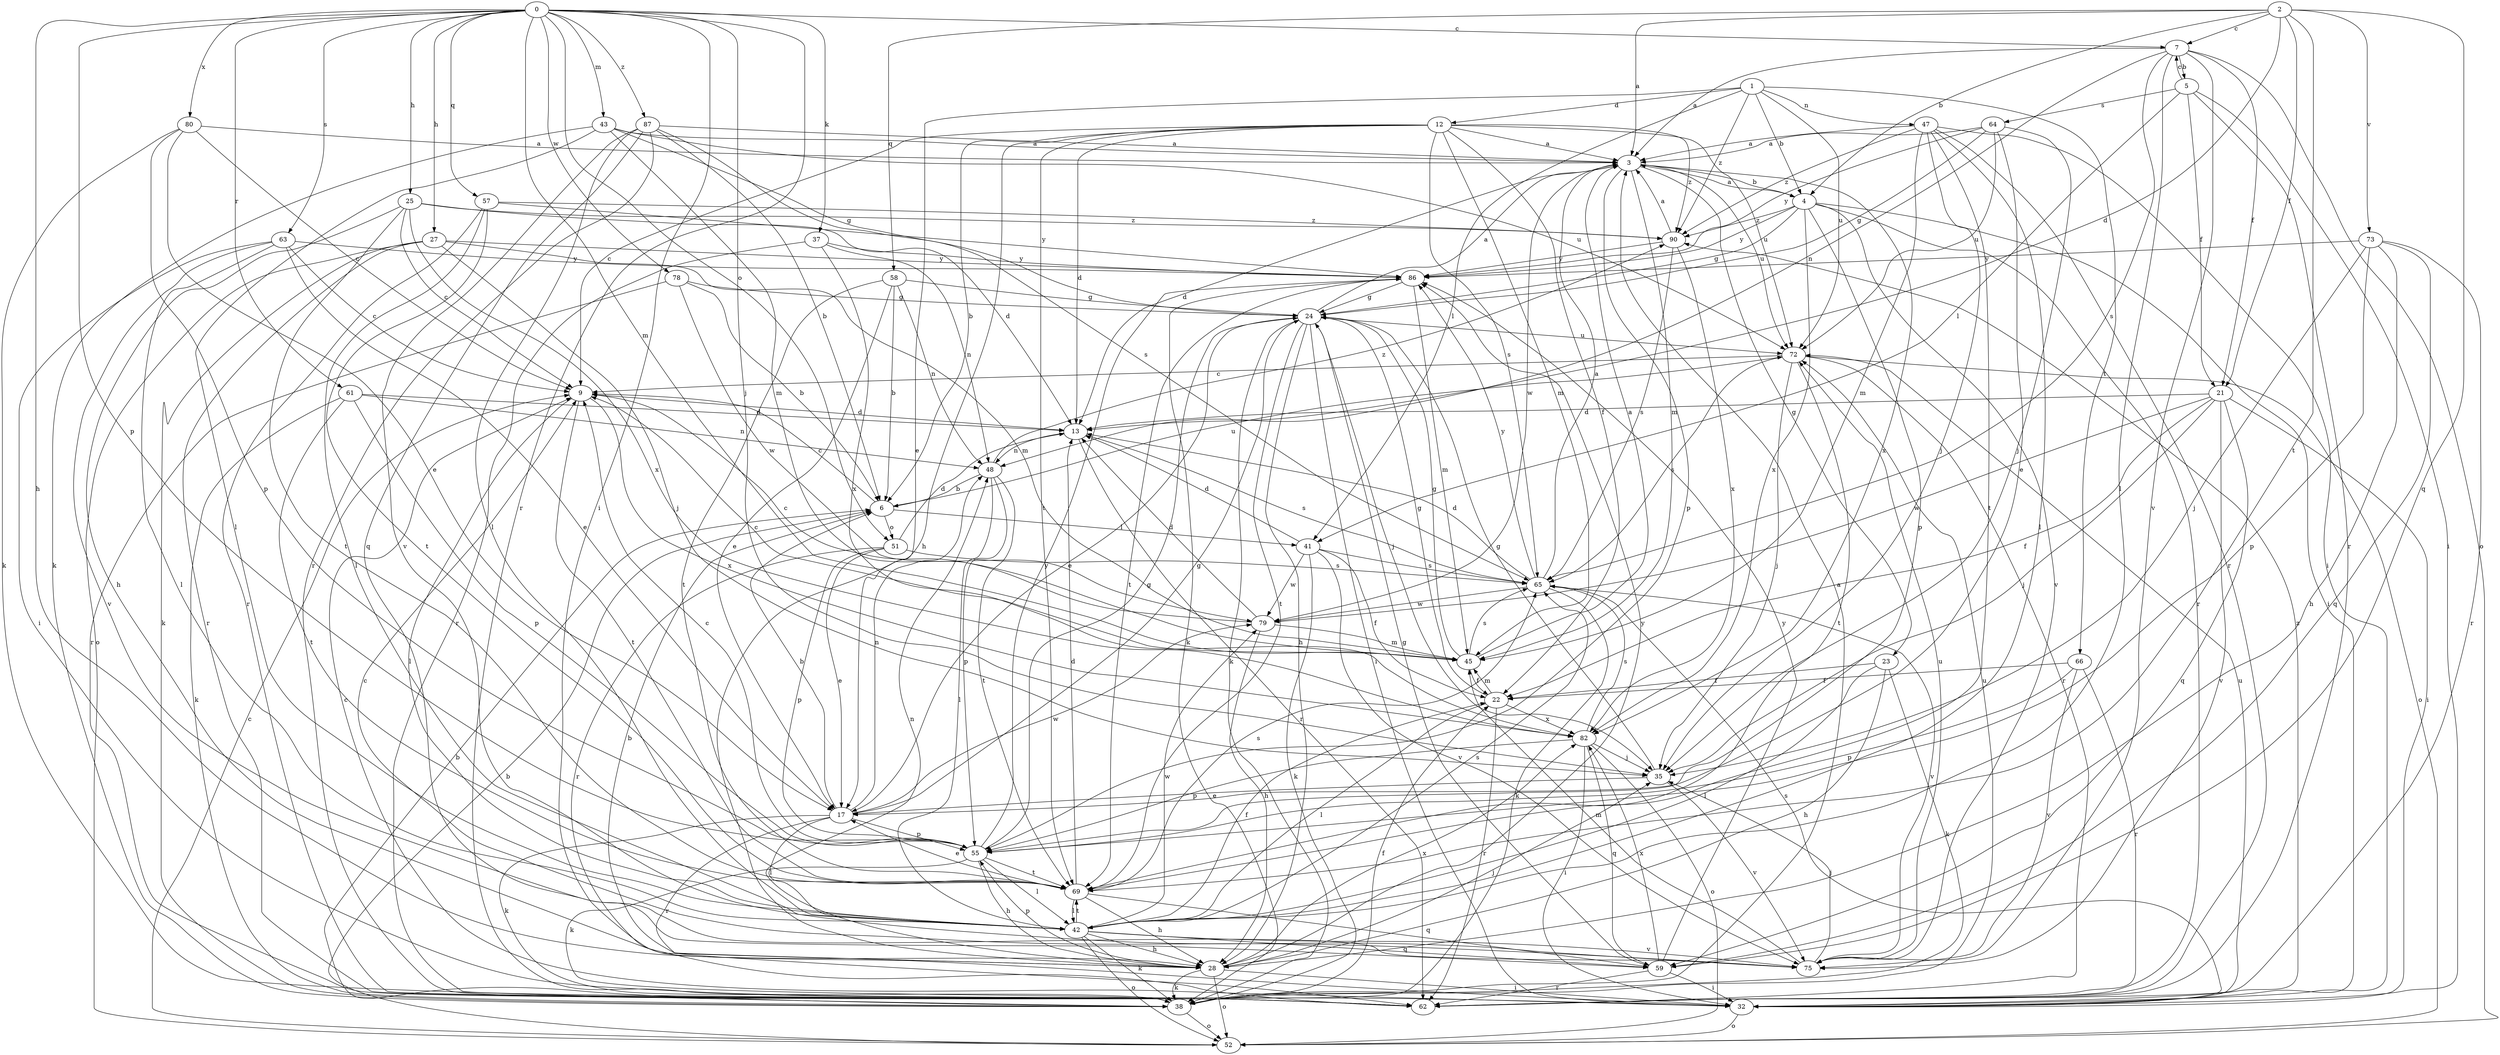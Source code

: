 strict digraph  {
0;
1;
2;
3;
4;
5;
6;
7;
9;
12;
13;
17;
21;
22;
23;
24;
25;
27;
28;
32;
35;
37;
38;
41;
42;
43;
45;
47;
48;
51;
52;
55;
57;
58;
59;
61;
62;
63;
64;
65;
66;
69;
72;
73;
75;
78;
79;
80;
82;
86;
87;
90;
0 -> 7  [label=c];
0 -> 25  [label=h];
0 -> 27  [label=h];
0 -> 28  [label=h];
0 -> 32  [label=i];
0 -> 35  [label=j];
0 -> 37  [label=k];
0 -> 43  [label=m];
0 -> 45  [label=m];
0 -> 51  [label=o];
0 -> 55  [label=p];
0 -> 57  [label=q];
0 -> 61  [label=r];
0 -> 62  [label=r];
0 -> 63  [label=s];
0 -> 78  [label=w];
0 -> 80  [label=x];
0 -> 87  [label=z];
1 -> 4  [label=b];
1 -> 12  [label=d];
1 -> 17  [label=e];
1 -> 41  [label=l];
1 -> 47  [label=n];
1 -> 66  [label=t];
1 -> 72  [label=u];
1 -> 90  [label=z];
2 -> 3  [label=a];
2 -> 4  [label=b];
2 -> 7  [label=c];
2 -> 13  [label=d];
2 -> 21  [label=f];
2 -> 58  [label=q];
2 -> 59  [label=q];
2 -> 69  [label=t];
2 -> 73  [label=v];
3 -> 4  [label=b];
3 -> 13  [label=d];
3 -> 23  [label=g];
3 -> 45  [label=m];
3 -> 55  [label=p];
3 -> 72  [label=u];
3 -> 79  [label=w];
3 -> 82  [label=x];
4 -> 3  [label=a];
4 -> 24  [label=g];
4 -> 32  [label=i];
4 -> 55  [label=p];
4 -> 62  [label=r];
4 -> 75  [label=v];
4 -> 82  [label=x];
4 -> 86  [label=y];
4 -> 90  [label=z];
5 -> 7  [label=c];
5 -> 21  [label=f];
5 -> 32  [label=i];
5 -> 41  [label=l];
5 -> 62  [label=r];
5 -> 64  [label=s];
6 -> 9  [label=c];
6 -> 41  [label=l];
6 -> 51  [label=o];
6 -> 72  [label=u];
7 -> 3  [label=a];
7 -> 5  [label=b];
7 -> 21  [label=f];
7 -> 42  [label=l];
7 -> 48  [label=n];
7 -> 52  [label=o];
7 -> 65  [label=s];
7 -> 75  [label=v];
9 -> 13  [label=d];
9 -> 42  [label=l];
9 -> 69  [label=t];
9 -> 82  [label=x];
12 -> 3  [label=a];
12 -> 6  [label=b];
12 -> 9  [label=c];
12 -> 13  [label=d];
12 -> 22  [label=f];
12 -> 28  [label=h];
12 -> 45  [label=m];
12 -> 65  [label=s];
12 -> 69  [label=t];
12 -> 72  [label=u];
12 -> 90  [label=z];
13 -> 48  [label=n];
13 -> 62  [label=r];
13 -> 65  [label=s];
17 -> 6  [label=b];
17 -> 24  [label=g];
17 -> 38  [label=k];
17 -> 42  [label=l];
17 -> 48  [label=n];
17 -> 55  [label=p];
17 -> 62  [label=r];
17 -> 79  [label=w];
21 -> 13  [label=d];
21 -> 22  [label=f];
21 -> 32  [label=i];
21 -> 35  [label=j];
21 -> 59  [label=q];
21 -> 75  [label=v];
21 -> 79  [label=w];
22 -> 24  [label=g];
22 -> 42  [label=l];
22 -> 45  [label=m];
22 -> 62  [label=r];
22 -> 82  [label=x];
23 -> 22  [label=f];
23 -> 28  [label=h];
23 -> 38  [label=k];
23 -> 42  [label=l];
24 -> 3  [label=a];
24 -> 17  [label=e];
24 -> 28  [label=h];
24 -> 32  [label=i];
24 -> 35  [label=j];
24 -> 38  [label=k];
24 -> 69  [label=t];
24 -> 72  [label=u];
25 -> 9  [label=c];
25 -> 13  [label=d];
25 -> 28  [label=h];
25 -> 69  [label=t];
25 -> 82  [label=x];
25 -> 90  [label=z];
27 -> 35  [label=j];
27 -> 38  [label=k];
27 -> 45  [label=m];
27 -> 52  [label=o];
27 -> 62  [label=r];
27 -> 86  [label=y];
28 -> 6  [label=b];
28 -> 32  [label=i];
28 -> 35  [label=j];
28 -> 38  [label=k];
28 -> 48  [label=n];
28 -> 52  [label=o];
28 -> 55  [label=p];
28 -> 82  [label=x];
28 -> 86  [label=y];
32 -> 9  [label=c];
32 -> 52  [label=o];
32 -> 65  [label=s];
32 -> 72  [label=u];
32 -> 90  [label=z];
35 -> 17  [label=e];
35 -> 24  [label=g];
35 -> 75  [label=v];
37 -> 48  [label=n];
37 -> 62  [label=r];
37 -> 82  [label=x];
37 -> 86  [label=y];
38 -> 3  [label=a];
38 -> 6  [label=b];
38 -> 22  [label=f];
38 -> 52  [label=o];
38 -> 72  [label=u];
41 -> 13  [label=d];
41 -> 22  [label=f];
41 -> 38  [label=k];
41 -> 65  [label=s];
41 -> 75  [label=v];
41 -> 79  [label=w];
42 -> 22  [label=f];
42 -> 28  [label=h];
42 -> 38  [label=k];
42 -> 52  [label=o];
42 -> 59  [label=q];
42 -> 65  [label=s];
42 -> 69  [label=t];
42 -> 75  [label=v];
42 -> 79  [label=w];
43 -> 3  [label=a];
43 -> 24  [label=g];
43 -> 38  [label=k];
43 -> 42  [label=l];
43 -> 45  [label=m];
43 -> 72  [label=u];
45 -> 3  [label=a];
45 -> 9  [label=c];
45 -> 22  [label=f];
45 -> 24  [label=g];
45 -> 65  [label=s];
47 -> 3  [label=a];
47 -> 32  [label=i];
47 -> 35  [label=j];
47 -> 42  [label=l];
47 -> 45  [label=m];
47 -> 62  [label=r];
47 -> 69  [label=t];
47 -> 90  [label=z];
48 -> 6  [label=b];
48 -> 42  [label=l];
48 -> 55  [label=p];
48 -> 69  [label=t];
48 -> 90  [label=z];
51 -> 13  [label=d];
51 -> 17  [label=e];
51 -> 55  [label=p];
51 -> 62  [label=r];
51 -> 65  [label=s];
52 -> 6  [label=b];
52 -> 9  [label=c];
55 -> 9  [label=c];
55 -> 24  [label=g];
55 -> 28  [label=h];
55 -> 38  [label=k];
55 -> 42  [label=l];
55 -> 69  [label=t];
55 -> 86  [label=y];
57 -> 42  [label=l];
57 -> 62  [label=r];
57 -> 69  [label=t];
57 -> 86  [label=y];
57 -> 90  [label=z];
58 -> 6  [label=b];
58 -> 17  [label=e];
58 -> 24  [label=g];
58 -> 48  [label=n];
58 -> 69  [label=t];
59 -> 24  [label=g];
59 -> 32  [label=i];
59 -> 62  [label=r];
59 -> 82  [label=x];
59 -> 86  [label=y];
61 -> 13  [label=d];
61 -> 38  [label=k];
61 -> 48  [label=n];
61 -> 55  [label=p];
61 -> 69  [label=t];
63 -> 9  [label=c];
63 -> 17  [label=e];
63 -> 32  [label=i];
63 -> 42  [label=l];
63 -> 75  [label=v];
63 -> 86  [label=y];
64 -> 3  [label=a];
64 -> 17  [label=e];
64 -> 24  [label=g];
64 -> 35  [label=j];
64 -> 72  [label=u];
64 -> 86  [label=y];
65 -> 3  [label=a];
65 -> 13  [label=d];
65 -> 38  [label=k];
65 -> 75  [label=v];
65 -> 79  [label=w];
65 -> 86  [label=y];
66 -> 22  [label=f];
66 -> 55  [label=p];
66 -> 62  [label=r];
66 -> 75  [label=v];
69 -> 13  [label=d];
69 -> 17  [label=e];
69 -> 28  [label=h];
69 -> 42  [label=l];
69 -> 59  [label=q];
69 -> 65  [label=s];
72 -> 9  [label=c];
72 -> 35  [label=j];
72 -> 52  [label=o];
72 -> 62  [label=r];
72 -> 65  [label=s];
72 -> 69  [label=t];
73 -> 28  [label=h];
73 -> 35  [label=j];
73 -> 55  [label=p];
73 -> 59  [label=q];
73 -> 62  [label=r];
73 -> 86  [label=y];
75 -> 9  [label=c];
75 -> 35  [label=j];
75 -> 45  [label=m];
75 -> 72  [label=u];
78 -> 6  [label=b];
78 -> 24  [label=g];
78 -> 62  [label=r];
78 -> 79  [label=w];
79 -> 9  [label=c];
79 -> 13  [label=d];
79 -> 28  [label=h];
79 -> 45  [label=m];
80 -> 3  [label=a];
80 -> 9  [label=c];
80 -> 17  [label=e];
80 -> 38  [label=k];
80 -> 55  [label=p];
82 -> 32  [label=i];
82 -> 35  [label=j];
82 -> 52  [label=o];
82 -> 55  [label=p];
82 -> 59  [label=q];
82 -> 65  [label=s];
86 -> 24  [label=g];
86 -> 38  [label=k];
86 -> 45  [label=m];
86 -> 69  [label=t];
87 -> 3  [label=a];
87 -> 6  [label=b];
87 -> 42  [label=l];
87 -> 59  [label=q];
87 -> 62  [label=r];
87 -> 65  [label=s];
87 -> 75  [label=v];
90 -> 3  [label=a];
90 -> 65  [label=s];
90 -> 82  [label=x];
90 -> 86  [label=y];
}
